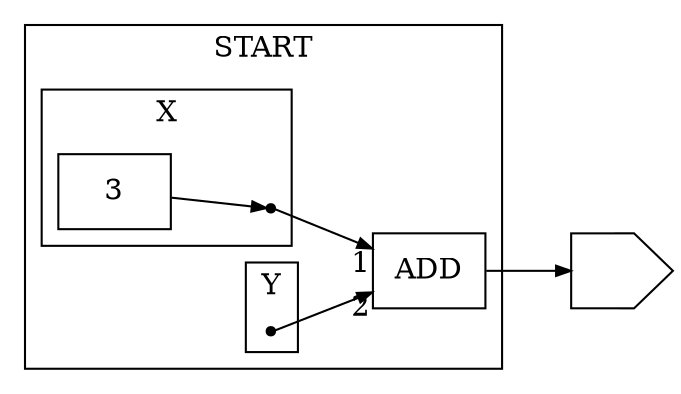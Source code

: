 digraph "G" {
	graph [
		fontsize = "14"
		fontname = "Times-Roman"
		fontcolor = "hot_pink"
		rankdir = "LR"
		bb = "0,0,370,124"
		color = "hot_pink"
	]
	node [
		fontsize = "14"
		fontname = "Times-Roman"
		fontcolor = "black"
		shape = "box"
		color = "black"
	]
	edge [
		fontsize = "14"
		fontname = "Times-Roman"
		fontcolor = "black"
		color = "black"
		arrowsize = "0.7"
		arrowtail = "none"
	]
	"aa3" [
		label = ""
		color = "black"
		width = "0.750000"
		fontsize = "14"
		fontname = "Times-Roman"
		fontcolor = "black"
		orientation = "270"
		pos = "335,44"
		height = "0.500000"
		shape = "house"
	]
	"op4" [
		label = "ADD"
		color = "black"
		width = "0.750000"
		fontsize = "14"
		fontname = "Times-Roman"
		fontcolor = "black"
		pos = "243,44"
		height = "0.500000"
		shape = "box"
	]
	"aa2" [
		label = ""
		color = "black"
		width = "0.055556"
		fontsize = "14"
		fontname = "Times-Roman"
		fontcolor = "black"
		pos = "176,58"
		height = "0.055556"
		shape = "point"
	]
	"aa5" [
		label = ""
		color = "black"
		width = "0.055556"
		fontsize = "14"
		fontname = "Times-Roman"
		fontcolor = "black"
		pos = "176,26"
		height = "0.055556"
		shape = "point"
	]
	"aa6" [
		label = "3"
		color = "black"
		width = "0.750000"
		fontsize = "14"
		fontname = "Times-Roman"
		fontcolor = "black"
		pos = "91,70"
		height = "0.500000"
		shape = "box"
	]
	{
		graph [
			fontsize = "14"
			fontname = "Times-Roman"
			fontcolor = "hot_pink"
			rankdir = "LR"
			rank = "max"
			lp = ""
			color = "hot_pink"
		]
		node [
			fontsize = "14"
			fontname = "Times-Roman"
			fontcolor = "black"
			shape = "box"
			color = "black"
		]
		edge [
			fontsize = "14"
			fontname = "Times-Roman"
			fontcolor = "black"
			color = "black"
			arrowsize = "0.7"
			arrowtail = "none"
		]
		"aa3"
	}
	subgraph "cluster0" {
		graph [
			fontsize = "14"
			fontname = "Times-Roman"
			fontcolor = "hot_pink"
			rankdir = "LR"
			label = "START"
			bb = "8,8,278,104"
			lp = "42,114"
			color = "hot_pink"
		]
		node [
			fontsize = "14"
			fontname = "Times-Roman"
			fontcolor = "black"
			shape = "box"
			color = "black"
		]
		edge [
			fontsize = "14"
			fontname = "Times-Roman"
			fontcolor = "black"
			color = "black"
			arrowsize = "0.7"
			arrowtail = "none"
		]
		"aa3"
		"op4"
		"aa2"
		"aa5"
		"aa6"
		subgraph "cluster1" {
			graph [
				fontsize = "14"
				fontname = "Times-Roman"
				fontcolor = "hot_pink"
				rankdir = "LR"
				label = "X"
				bb = "36,44,186,96"
				lp = "49,106"
				color = "hot_pink"
			]
			node [
				fontsize = "14"
				fontname = "Times-Roman"
				fontcolor = "black"
				shape = "box"
				color = "black"
			]
			edge [
				fontsize = "14"
				fontname = "Times-Roman"
				fontcolor = "black"
				color = "black"
				arrowsize = "0.7"
				arrowtail = "none"
			]
			"aa2"
			"aa6"
			{
				graph [
					fontsize = "14"
					fontname = "Times-Roman"
					fontcolor = "hot_pink"
					rankdir = "LR"
					label = "X"
					rank = "max"
					lp = ""
					color = "hot_pink"
				]
				node [
					fontsize = "14"
					fontname = "Times-Roman"
					fontcolor = "black"
					shape = "box"
					color = "black"
				]
				edge [
					fontsize = "14"
					fontname = "Times-Roman"
					fontcolor = "black"
					color = "black"
					arrowsize = "0.7"
					arrowtail = "none"
				]
				"aa2"
			}
			{
				graph [
					fontsize = "14"
					fontname = "Times-Roman"
					fontcolor = "hot_pink"
					rankdir = "LR"
					label = "X"
					rank = "min"
					lp = ""
					color = "hot_pink"
				]
				node [
					fontsize = "14"
					fontname = "Times-Roman"
					fontcolor = "black"
					shape = "box"
					color = "black"
				]
				edge [
					fontsize = "14"
					fontname = "Times-Roman"
					fontcolor = "black"
					color = "black"
					arrowsize = "0.7"
					arrowtail = "none"
				]
				"aa6"
			}
		}
		subgraph "cluster2" {
			graph [
				fontsize = "14"
				fontname = "Times-Roman"
				fontcolor = "hot_pink"
				rankdir = "LR"
				label = "Y"
				bb = "146,16,186,36"
				lp = "159,46"
				color = "hot_pink"
			]
			node [
				fontsize = "14"
				fontname = "Times-Roman"
				fontcolor = "black"
				shape = "box"
				color = "black"
			]
			edge [
				fontsize = "14"
				fontname = "Times-Roman"
				fontcolor = "black"
				color = "black"
				arrowsize = "0.7"
				arrowtail = "none"
			]
			"aa5"
			{
				graph [
					fontsize = "14"
					fontname = "Times-Roman"
					fontcolor = "hot_pink"
					rankdir = "LR"
					label = "Y"
					rank = "max"
					lp = ""
					color = "hot_pink"
				]
				node [
					fontsize = "14"
					fontname = "Times-Roman"
					fontcolor = "black"
					shape = "box"
					color = "black"
				]
				edge [
					fontsize = "14"
					fontname = "Times-Roman"
					fontcolor = "black"
					color = "black"
					arrowsize = "0.7"
					arrowtail = "none"
				]
				"aa5"
			}
		}
	}
	"op4" -> "aa3" [
		fontsize = "14"
		fontname = "Times-Roman"
		fontcolor = "black"
		pos = "e,313,44  270,44 282,44 295,44 306,44"
		color = "black"
		arrowsize = "0.7"
		arrowtail = "none"
	]
	"aa2" -> "op4" [
		color = "black"
		fontsize = "14"
		fontname = "Times-Roman"
		fontcolor = "black"
		pos = "e,216,50  178,58 183,56 196,54 209,51"
		headlabel = "1"
		head_lp = "208,55"
		arrowsize = "0.7"
		arrowtail = "none"
	]
	"aa5" -> "op4" [
		color = "black"
		fontsize = "14"
		fontname = "Times-Roman"
		fontcolor = "black"
		pos = "e,216,37  178,27 183,28 196,31 209,35"
		headlabel = "2"
		head_lp = "206,39"
		arrowsize = "0.7"
		arrowtail = "none"
	]
	"aa6" -> "aa2" [
		fontsize = "14"
		fontname = "Times-Roman"
		fontcolor = "black"
		pos = "e,174,58  118,66 136,63 159,61 170,59"
		color = "black"
		arrowsize = "0.7"
		arrowtail = "none"
	]
}
